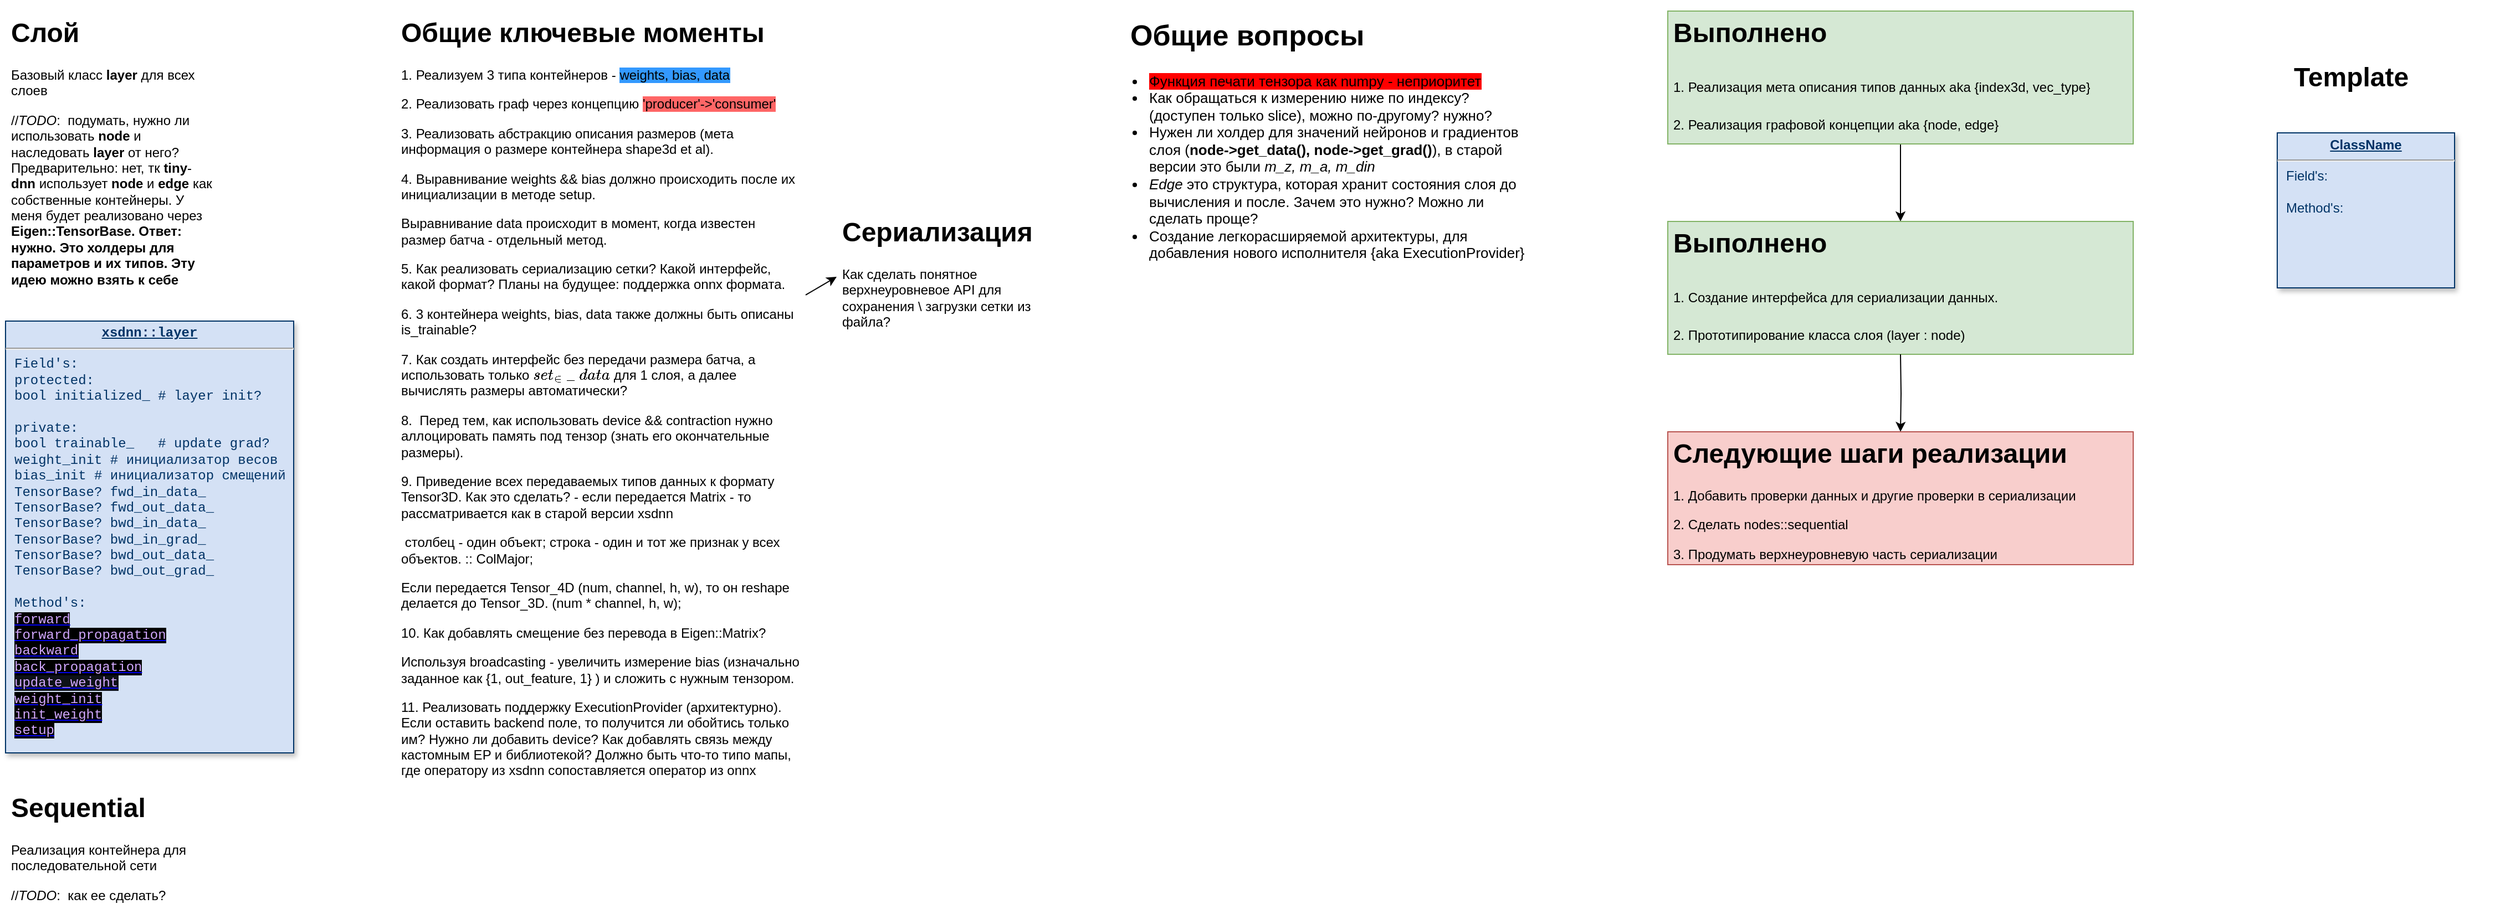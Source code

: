 <mxfile version="20.8.23" type="github" pages="10">
  <diagram name="xsdnn::main" id="efa7a0a1-bf9b-a30e-e6df-94a7791c09e9">
    <mxGraphModel dx="1312" dy="804" grid="1" gridSize="10" guides="1" tooltips="1" connect="1" arrows="1" fold="1" page="1" pageScale="1" pageWidth="2339" pageHeight="3300" background="none" math="0" shadow="0">
      <root>
        <mxCell id="0" />
        <mxCell id="1" parent="0" />
        <mxCell id="3jrJSmBCQ7t12A0o4Kmw-114" value="&lt;p style=&quot;margin: 0px; margin-top: 4px; text-align: center; text-decoration: underline;&quot;&gt;&lt;strong&gt;ClassName&lt;/strong&gt;&lt;/p&gt;&lt;hr&gt;&lt;p style=&quot;margin: 0px; margin-left: 8px;&quot;&gt;Field&#39;s:&lt;/p&gt;&lt;p style=&quot;margin: 0px; margin-left: 8px;&quot;&gt;&lt;br&gt;&lt;/p&gt;&lt;p style=&quot;margin: 0px; margin-left: 8px;&quot;&gt;Method&#39;s:&lt;/p&gt;" style="verticalAlign=top;align=left;overflow=fill;fontSize=12;fontFamily=Helvetica;html=1;strokeColor=#003366;shadow=1;fillColor=#D4E1F5;fontColor=#003366" parent="1" vertex="1">
          <mxGeometry x="2090" y="120" width="160" height="140" as="geometry" />
        </mxCell>
        <mxCell id="3jrJSmBCQ7t12A0o4Kmw-115" value="&lt;h1&gt;Слой&lt;/h1&gt;&lt;p&gt;Базовый класс &lt;b&gt;layer &lt;/b&gt;для всех слоев&lt;/p&gt;&lt;p&gt;&lt;span style=&quot;text-align: center;&quot;&gt;//&lt;i&gt;TODO&lt;/i&gt;:&amp;nbsp; подумать, нужно ли использовать &lt;b&gt;node&lt;/b&gt; и наследовать &lt;b&gt;layer&lt;/b&gt; от него? Предварительно: нет, тк &lt;b&gt;tiny&lt;/b&gt;-&lt;b&gt;dnn&lt;/b&gt; использует &lt;b&gt;node&lt;/b&gt; и &lt;b&gt;edge&lt;/b&gt; как собственные контейнеры. У меня будет реализовано через &lt;b&gt;Eigen::TensorBase. Ответ: нужно. Это холдеры для параметров и их типов. Эту идею можно взять к себе&lt;/b&gt;&lt;/span&gt;&lt;br&gt;&lt;/p&gt;&lt;p&gt;&lt;br&gt;&lt;/p&gt;" style="text;html=1;strokeColor=none;fillColor=none;spacing=5;spacingTop=-20;whiteSpace=wrap;overflow=hidden;rounded=0;" parent="1" vertex="1">
          <mxGeometry x="40" y="10" width="190" height="250" as="geometry" />
        </mxCell>
        <mxCell id="3jrJSmBCQ7t12A0o4Kmw-116" value="&lt;h1&gt;Template&lt;/h1&gt;" style="text;html=1;strokeColor=none;fillColor=none;spacing=5;spacingTop=-20;whiteSpace=wrap;overflow=hidden;rounded=0;" parent="1" vertex="1">
          <mxGeometry x="2100" y="50" width="190" height="50" as="geometry" />
        </mxCell>
        <mxCell id="3jrJSmBCQ7t12A0o4Kmw-117" value="&lt;p style=&quot;margin: 0px; margin-top: 4px; text-align: center; text-decoration: underline;&quot;&gt;&lt;b&gt;xsdnn::layer&lt;/b&gt;&lt;/p&gt;&lt;hr&gt;&lt;p style=&quot;margin: 0px; margin-left: 8px;&quot;&gt;Field&#39;s:&lt;/p&gt;&lt;p style=&quot;margin: 0px; margin-left: 8px;&quot;&gt;protected:&lt;/p&gt;&lt;p style=&quot;margin: 0px; margin-left: 8px;&quot;&gt;bool initialized_ # layer init?&lt;/p&gt;&lt;p style=&quot;margin: 0px; margin-left: 8px;&quot;&gt;&lt;br&gt;&lt;/p&gt;&lt;p style=&quot;margin: 0px; margin-left: 8px;&quot;&gt;private:&lt;/p&gt;&lt;p style=&quot;margin: 0px 0px 0px 8px;&quot;&gt;bool trainable_&amp;nbsp; &amp;nbsp;# update grad?&lt;/p&gt;&lt;p style=&quot;margin: 0px 0px 0px 8px;&quot;&gt;weight_init # инициализатор весов&lt;/p&gt;&lt;p style=&quot;margin: 0px 0px 0px 8px;&quot;&gt;bias_init # инициализатор смещений&lt;/p&gt;&lt;p style=&quot;margin: 0px; margin-left: 8px;&quot;&gt;TensorBase? fwd_in_data_&lt;/p&gt;&lt;p style=&quot;margin: 0px; margin-left: 8px;&quot;&gt;TensorBase? fwd_out_data_&lt;br&gt;&lt;/p&gt;&lt;p style=&quot;margin: 0px; margin-left: 8px;&quot;&gt;TensorBase? bwd_in_data_&lt;br&gt;&lt;/p&gt;&lt;p style=&quot;margin: 0px; margin-left: 8px;&quot;&gt;TensorBase? bwd_in_grad_&lt;br&gt;&lt;/p&gt;&lt;p style=&quot;margin: 0px; margin-left: 8px;&quot;&gt;TensorBase? bwd_out_data_&lt;br&gt;&lt;/p&gt;&lt;p style=&quot;margin: 0px; margin-left: 8px;&quot;&gt;TensorBase? bwd_out_grad_&lt;br&gt;&lt;/p&gt;&lt;p style=&quot;margin: 0px; margin-left: 8px;&quot;&gt;&lt;br&gt;&lt;/p&gt;&lt;p style=&quot;margin: 0px; margin-left: 8px;&quot;&gt;Method&#39;s:&lt;/p&gt;&lt;p style=&quot;margin: 0px; margin-left: 8px;&quot;&gt;&lt;a href=&quot;data:page/id,acLyr5f8MV2qwVlqdKkI&quot;&gt;&lt;font face=&quot;ui-monospace, SFMono-Regular, SF Mono, Menlo, Consolas, Liberation Mono, monospace&quot; color=&quot;#d2a8ff&quot; style=&quot;background-color: rgb(0, 0, 0);&quot;&gt;forward&lt;/font&gt;&lt;/a&gt;&lt;/p&gt;&lt;p style=&quot;margin: 0px; margin-left: 8px;&quot;&gt;&lt;a href=&quot;data:page/id,P51iXEZZl-BP7aw9WZGj&quot;&gt;&lt;font face=&quot;ui-monospace, SFMono-Regular, SF Mono, Menlo, Consolas, Liberation Mono, monospace&quot; color=&quot;#d2a8ff&quot; style=&quot;background-color: rgb(0, 0, 0);&quot;&gt;forward_propagation&lt;/font&gt;&lt;/a&gt;&lt;/p&gt;&lt;p style=&quot;margin: 0px; margin-left: 8px;&quot;&gt;&lt;a href=&quot;data:page/id,9vZ8QekkStvvB2-BGn0U&quot;&gt;&lt;font face=&quot;ui-monospace, SFMono-Regular, SF Mono, Menlo, Consolas, Liberation Mono, monospace&quot; color=&quot;#d2a8ff&quot; style=&quot;background-color: rgb(0, 0, 0);&quot;&gt;backward&lt;/font&gt;&lt;/a&gt;&lt;/p&gt;&lt;p style=&quot;margin: 0px; margin-left: 8px;&quot;&gt;&lt;a href=&quot;data:page/id,YzGOiIOgP3fO_uxTNOQc&quot;&gt;&lt;font face=&quot;ui-monospace, SFMono-Regular, SF Mono, Menlo, Consolas, Liberation Mono, monospace&quot; color=&quot;#d2a8ff&quot; style=&quot;background-color: rgb(0, 0, 0);&quot;&gt;back_propagation&lt;/font&gt;&lt;/a&gt;&lt;/p&gt;&lt;p style=&quot;margin: 0px; margin-left: 8px;&quot;&gt;&lt;span style=&quot;font-family: ui-monospace, SFMono-Regular, &amp;quot;SF Mono&amp;quot;, Menlo, Consolas, &amp;quot;Liberation Mono&amp;quot;, monospace; background-color: rgb(13, 17, 23);&quot;&gt;&lt;a style=&quot;&quot; href=&quot;data:page/id,1ntwXYWYcS74xLM6uAJB&quot;&gt;&lt;font color=&quot;#d2a8ff&quot;&gt;update_weight&lt;/font&gt;&lt;/a&gt;&lt;/span&gt;&lt;br&gt;&lt;/p&gt;&lt;p style=&quot;margin: 0px; margin-left: 8px;&quot;&gt;&lt;a style=&quot;background-color: rgb(0, 0, 0);&quot; href=&quot;data:page/id,imFPhnd7Cz6RNdqDAHEO&quot;&gt;&lt;font face=&quot;ui-monospace, SFMono-Regular, SF Mono, Menlo, Consolas, Liberation Mono, monospace&quot; color=&quot;#d2a8ff&quot;&gt;weight_init&lt;/font&gt;&lt;/a&gt;&lt;/p&gt;&lt;p style=&quot;margin: 0px; margin-left: 8px;&quot;&gt;&lt;a style=&quot;background-color: rgb(0, 0, 0);&quot; href=&quot;data:page/id,p6dzrHT5QFA6u9v4Chr_&quot;&gt;&lt;font color=&quot;#d2a8ff&quot;&gt;init_weight&lt;/font&gt;&lt;/a&gt;&lt;/p&gt;&lt;p style=&quot;margin: 0px; margin-left: 8px;&quot;&gt;&lt;a style=&quot;background-color: rgb(0, 0, 0);&quot; href=&quot;data:page/id,uzz6QVAgYd6YLyIYvyyA&quot;&gt;&lt;font color=&quot;#d2a8ff&quot;&gt;setup&lt;/font&gt;&lt;/a&gt;&lt;/p&gt;" style="verticalAlign=top;align=left;overflow=fill;fontSize=12;fontFamily=ui-monospace, SFMono-Regular, &quot;SF Mono&quot;, Menlo, Consolas, &quot;Liberation Mono&quot;, monospace;html=1;strokeColor=#003366;shadow=1;fillColor=#D4E1F5;fontColor=#003366" parent="1" vertex="1">
          <mxGeometry x="40" y="290" width="260" height="390" as="geometry" />
        </mxCell>
        <mxCell id="_2fx6bxfBk6hNO2VCk2_-2" value="&lt;h1&gt;Сериализация&lt;/h1&gt;&lt;p&gt;Как сделать понятное верхнеуровневое API для сохранения \ загрузки сетки из файла?&amp;nbsp;&lt;/p&gt;" style="text;html=1;strokeColor=none;fillColor=none;spacing=5;spacingTop=-20;whiteSpace=wrap;overflow=hidden;rounded=0;" parent="1" vertex="1">
          <mxGeometry x="790" y="190" width="190" height="120" as="geometry" />
        </mxCell>
        <mxCell id="FIbBD87SsG-cr0epnL6o-1" value="&lt;h1&gt;Общие вопросы&lt;/h1&gt;&lt;p&gt;&lt;br&gt;&lt;/p&gt;" style="text;html=1;strokeColor=none;fillColor=none;spacing=5;spacingTop=-20;whiteSpace=wrap;overflow=hidden;rounded=0;fontSize=13;" parent="1" vertex="1">
          <mxGeometry x="1050" y="10" width="270" height="120" as="geometry" />
        </mxCell>
        <mxCell id="FIbBD87SsG-cr0epnL6o-2" value="&lt;ul&gt;&lt;li&gt;&lt;span style=&quot;background-color: rgb(255, 0, 0);&quot;&gt;Функция печати тензора как numpy - неприоритет&lt;/span&gt;&lt;/li&gt;&lt;li&gt;Как обращаться к измерению ниже по индексу? (доступен только slice), можно по-другому? нужно?&amp;nbsp;&lt;/li&gt;&lt;li&gt;Нужен ли холдер для значений нейронов и градиентов слоя (&lt;b&gt;node-&amp;gt;get_data(), node-&amp;gt;get_grad()&lt;/b&gt;), в старой версии это были &lt;i&gt;m_z, m_a, m_din&lt;/i&gt;&lt;/li&gt;&lt;li&gt;&lt;i&gt;Edge &lt;/i&gt;это структура, которая хранит состояния слоя до вычисления и после. Зачем это нужно? Можно ли сделать проще?&lt;/li&gt;&lt;li&gt;Создание легкорасширяемой архитектуры, для добавления нового исполнителя {aka ExecutionProvider}&lt;/li&gt;&lt;/ul&gt;" style="text;strokeColor=none;fillColor=none;html=1;whiteSpace=wrap;verticalAlign=middle;overflow=hidden;fontSize=13;" parent="1" vertex="1">
          <mxGeometry x="1030" y="50" width="390" height="190" as="geometry" />
        </mxCell>
        <mxCell id="jkYTFeYgwC2KfP83L8r2-1" value="&lt;h1&gt;Sequential&lt;/h1&gt;&lt;p&gt;Реализация контейнера для&amp;nbsp; последовательной сети&lt;/p&gt;&lt;p&gt;&lt;span style=&quot;text-align: center;&quot;&gt;//&lt;i&gt;TODO&lt;/i&gt;:&amp;nbsp; как ее сделать?&lt;/span&gt;&lt;br&gt;&lt;/p&gt;&lt;p&gt;&lt;br&gt;&lt;/p&gt;" style="text;html=1;strokeColor=none;fillColor=none;spacing=5;spacingTop=-20;whiteSpace=wrap;overflow=hidden;rounded=0;" parent="1" vertex="1">
          <mxGeometry x="40" y="710" width="190" height="110" as="geometry" />
        </mxCell>
        <mxCell id="vlH5JGkJwxlnS23OrFSM-1" value="&lt;h1&gt;Общие ключевые моменты&lt;/h1&gt;&lt;p&gt;1. Реализуем 3 типа контейнеров - &lt;span style=&quot;background-color: rgb(51, 153, 255);&quot;&gt;weights, bias, data&lt;/span&gt;&lt;/p&gt;&lt;p&gt;2. Реализовать граф через концепцию &lt;span style=&quot;background-color: rgb(255, 102, 102);&quot;&gt;&#39;producer&#39;-&amp;gt;&#39;consumer&#39;&lt;/span&gt;&lt;/p&gt;&lt;p&gt;3. Реализовать абстракцию описания размеров (мета информация о размере контейнера shape3d et al).&amp;nbsp;&lt;/p&gt;&lt;p&gt;4. Выравнивание weights &amp;amp;&amp;amp; bias должно происходить после их инициализации в методе setup.&lt;/p&gt;&lt;p&gt;Выравнивание data происходит в момент, когда известен размер батча - отдельный метод.&lt;/p&gt;&lt;p&gt;5. Как реализовать сериализацию сетки? Какой интерфейс, какой формат? Планы на будущее: поддержка onnx формата.&lt;/p&gt;&lt;p&gt;6. 3 контейнера weights, bias, data также должны быть описаны is_trainable?&amp;nbsp;&lt;/p&gt;&lt;p&gt;7. Как создать интерфейс без передачи размера батча, а использовать только `set_in_data` для 1 слоя, а далее вычислять размеры автоматически?&lt;/p&gt;&lt;p&gt;8.&amp;nbsp; Перед тем, как использовать device &amp;amp;&amp;amp; contraction нужно аллоцировать память под тензор (знать его окончательные размеры).&lt;/p&gt;&lt;p&gt;9. Приведение всех передаваемых типов данных к формату Tensor3D. Как это сделать? - если передается Matrix - то рассматривается как в старой версии xsdnn&lt;/p&gt;&lt;p&gt;&amp;nbsp;столбец - один объект; строка - один и тот же признак у всех объектов. :: ColMajor;&lt;/p&gt;&lt;p&gt;Если передается Tensor_4D (num, channel, h, w), то он reshape делается до Tensor_3D. (num * channel, h, w);&lt;/p&gt;&lt;p&gt;10. Как добавлять смещение без перевода в Eigen::Matrix?&amp;nbsp;&lt;/p&gt;&lt;p&gt;Используя broadcasting - увеличить измерение bias (изначально заданное как {1, out_feature, 1} ) и сложить с нужным тензором.&amp;nbsp;&lt;/p&gt;&lt;p&gt;11. Реализовать поддержку ExecutionProvider (архитектурно). Если оставить backend поле, то получится ли обойтись только им? Нужно ли добавить device? Как добавлять связь между кастомным EP и библиотекой? Должно быть что-то типо мапы, где оператору из xsdnn сопоставляется оператор из onnx&lt;/p&gt;" style="text;html=1;strokeColor=none;fillColor=none;spacing=5;spacingTop=-20;whiteSpace=wrap;overflow=hidden;rounded=0;" parent="1" vertex="1">
          <mxGeometry x="392" y="10" width="370" height="730" as="geometry" />
        </mxCell>
        <mxCell id="-aHUlDHQ0JRG_QK1f5Hc-2" value="" style="edgeStyle=orthogonalEdgeStyle;rounded=0;orthogonalLoop=1;jettySize=auto;html=1;" parent="1" source="vlH5JGkJwxlnS23OrFSM-2" target="-aHUlDHQ0JRG_QK1f5Hc-1" edge="1">
          <mxGeometry relative="1" as="geometry" />
        </mxCell>
        <mxCell id="vlH5JGkJwxlnS23OrFSM-2" value="&lt;h1&gt;&lt;span style=&quot;background-color: initial;&quot;&gt;Выполнено&lt;/span&gt;&lt;/h1&gt;&lt;h1&gt;&lt;span style=&quot;background-color: initial; font-size: 12px; font-weight: normal;&quot;&gt;1. Реализация мета описания типов данных aka {index3d, vec_type}&lt;/span&gt;&lt;br&gt;&lt;/h1&gt;&lt;p&gt;2. Реализация графовой концепции aka {node, edge}&lt;/p&gt;" style="text;html=1;spacing=5;spacingTop=-20;whiteSpace=wrap;overflow=hidden;rounded=0;labelBackgroundColor=none;fillColor=#d5e8d4;strokeColor=#82b366;" parent="1" vertex="1">
          <mxGeometry x="1540" y="10" width="420" height="120" as="geometry" />
        </mxCell>
        <mxCell id="T77I6tmEs8zFwJfBUPsZ-1" value="" style="endArrow=classic;html=1;rounded=0;entryX=0;entryY=0.5;entryDx=0;entryDy=0;" parent="1" source="vlH5JGkJwxlnS23OrFSM-1" target="_2fx6bxfBk6hNO2VCk2_-2" edge="1">
          <mxGeometry width="50" height="50" relative="1" as="geometry">
            <mxPoint x="920" y="340" as="sourcePoint" />
            <mxPoint x="970" y="290" as="targetPoint" />
          </mxGeometry>
        </mxCell>
        <mxCell id="-aHUlDHQ0JRG_QK1f5Hc-1" value="&lt;h1&gt;&lt;span style=&quot;background-color: initial;&quot;&gt;Выполнено&lt;/span&gt;&lt;/h1&gt;&lt;h1&gt;&lt;span style=&quot;background-color: initial; font-size: 12px; font-weight: normal;&quot;&gt;1. Создание интерфейса для сериализации данных.&amp;nbsp;&lt;/span&gt;&lt;br&gt;&lt;/h1&gt;&lt;p&gt;2. Прототипирование класса слоя (layer : node)&lt;/p&gt;" style="text;html=1;spacing=5;spacingTop=-20;whiteSpace=wrap;overflow=hidden;rounded=0;labelBackgroundColor=none;fillColor=#d5e8d4;strokeColor=#82b366;" parent="1" vertex="1">
          <mxGeometry x="1540" y="200" width="420" height="120" as="geometry" />
        </mxCell>
        <mxCell id="XAud37Kml1fj0hQrQdyj-1" value="" style="edgeStyle=orthogonalEdgeStyle;rounded=0;orthogonalLoop=1;jettySize=auto;html=1;" parent="1" target="XAud37Kml1fj0hQrQdyj-2" edge="1">
          <mxGeometry relative="1" as="geometry">
            <mxPoint x="1750" y="320" as="sourcePoint" />
          </mxGeometry>
        </mxCell>
        <mxCell id="XAud37Kml1fj0hQrQdyj-2" value="&lt;h1&gt;Следующие шаги реализации&lt;/h1&gt;&lt;p&gt;1. Добавить проверки данных и другие проверки в сериализации&lt;br&gt;&lt;/p&gt;&lt;p&gt;2. Сделать nodes::sequential&lt;/p&gt;&lt;p&gt;3. Продумать верхнеуровневую часть сериализации&lt;/p&gt;" style="text;html=1;spacing=5;spacingTop=-20;whiteSpace=wrap;overflow=hidden;rounded=0;labelBackgroundColor=none;fillColor=#f8cecc;strokeColor=#b85450;" parent="1" vertex="1">
          <mxGeometry x="1540" y="390" width="420" height="120" as="geometry" />
        </mxCell>
      </root>
    </mxGraphModel>
  </diagram>
  <diagram id="acLyr5f8MV2qwVlqdKkI" name="layer::forward">
    <mxGraphModel dx="1312" dy="804" grid="1" gridSize="10" guides="1" tooltips="1" connect="1" arrows="1" fold="1" page="1" pageScale="1" pageWidth="583" pageHeight="827" math="0" shadow="0">
      <root>
        <mxCell id="0" />
        <mxCell id="1" parent="0" />
        <mxCell id="Bmp8aAYqUwf2WiW74yyu-1" value="&lt;font style=&quot;font-size: 17px;&quot;&gt;В tiny-dnn метод &lt;b&gt;forward&lt;/b&gt;() используются для создания контейнера, в который кладутся данные из кучи вычислительного графика -&amp;gt; они преобразуются в интерфейс слоя... Зачем это нужно? Хз&lt;/font&gt;" style="text;html=1;strokeColor=none;fillColor=none;align=left;verticalAlign=middle;whiteSpace=wrap;rounded=0;" parent="1" vertex="1">
          <mxGeometry x="3" width="580" height="90" as="geometry" />
        </mxCell>
        <mxCell id="Bmp8aAYqUwf2WiW74yyu-2" value="С большой доли вероятности данный метод мне не нужен, т.к &lt;b&gt;Eigen&lt;/b&gt; сам беспокоится об различных контейнерах.&lt;br&gt;&lt;br&gt;//&lt;b&gt;TODO&lt;/b&gt;: подумать про то, как организовать работу с несколькими измерениями TensorBase объектов. Предполагаемое решение - в методе forward() преобразовать данные к 4 мерному тензору. forward_propagation &amp;amp;&amp;amp; back_propagation будут работать только с 4 мерными тензорами, уменьшая размерность до нужного масштаба. Тогда появляется вопрос, как инициализировать слой?&amp;nbsp;&lt;br&gt;//&lt;b&gt;TODO&lt;/b&gt;: разработать логику аллоцирования памяти и преобразования входных данных в 4 мерный тензор и обратно.&lt;br&gt;//&lt;b&gt;THINK&lt;/b&gt;: можно ли в этом методе делать выравнивание? и подавать эти данные дальше для вычислений?&amp;nbsp;&lt;br&gt;&lt;span style=&quot;white-space: pre;&quot;&gt; &lt;/span&gt;Если данные выравнивать, они уже где то должны храниться до выравнивания. Где? Мб Edge-Node структуры?" style="text;html=1;strokeColor=none;fillColor=none;align=left;verticalAlign=middle;whiteSpace=wrap;rounded=0;fontSize=17;" parent="1" vertex="1">
          <mxGeometry x="2" y="100" width="580" height="340" as="geometry" />
        </mxCell>
        <mxCell id="uD0cILj6ARvdNZH_asx5-5" value="" style="endArrow=none;html=1;edgeStyle=orthogonalEdgeStyle;rounded=0;" parent="1" edge="1">
          <mxGeometry relative="1" as="geometry">
            <mxPoint x="280" y="610" as="sourcePoint" />
            <mxPoint x="280" y="730" as="targetPoint" />
          </mxGeometry>
        </mxCell>
        <mxCell id="uD0cILj6ARvdNZH_asx5-6" value="parent" style="edgeLabel;resizable=0;html=1;align=left;verticalAlign=bottom;fontSize=13;" parent="uD0cILj6ARvdNZH_asx5-5" connectable="0" vertex="1">
          <mxGeometry x="-1" relative="1" as="geometry">
            <mxPoint x="10" y="20" as="offset" />
          </mxGeometry>
        </mxCell>
        <mxCell id="uD0cILj6ARvdNZH_asx5-7" value="child" style="edgeLabel;resizable=0;html=1;align=right;verticalAlign=bottom;fontSize=14;" parent="uD0cILj6ARvdNZH_asx5-5" connectable="0" vertex="1">
          <mxGeometry x="1" relative="1" as="geometry">
            <mxPoint x="-10" as="offset" />
          </mxGeometry>
        </mxCell>
        <mxCell id="uD0cILj6ARvdNZH_asx5-9" value="&lt;p style=&quot;margin:0px;margin-top:4px;text-align:center;text-decoration:underline;&quot;&gt;&lt;b&gt;layer::forward&lt;/b&gt;&lt;/p&gt;&lt;p style=&quot;margin:0px;margin-left:8px;&quot;&gt;аллокация этих контейнеров происходит только один раз, при первом проходе сетки&lt;/p&gt;&lt;p style=&quot;margin:0px;margin-left:8px;&quot;&gt;&lt;span style=&quot;background-color: initial;&quot;&gt;fwd_in_data&amp;nbsp; &amp;nbsp;&lt;span style=&quot;&quot;&gt; &lt;/span&gt;= Tensor_4D().allocate()&amp;nbsp; &amp;nbsp;// создать необходимые измерения. см.&amp;nbsp;&lt;/span&gt;&lt;span style=&quot;background-color: rgb(43, 43, 43); color: rgb(169, 183, 198); font-family: &amp;quot;JetBrains Mono&amp;quot;, monospace;&quot;&gt;create_new_dim&lt;/span&gt;&lt;br&gt;&lt;/p&gt;&lt;p style=&quot;margin:0px;margin-left:8px;&quot;&gt;fwd_out_data&amp;nbsp; = Tensor_4D().allocate()&amp;nbsp; &amp;nbsp;// аналогично&lt;/p&gt;&lt;p style=&quot;margin:0px;margin-left:8px;&quot;&gt;alligned_fwd_in_data&amp;nbsp; &amp;nbsp;= AllignedTensor_4D(...)&amp;nbsp;&lt;/p&gt;&lt;p style=&quot;margin:0px;margin-left:8px;&quot;&gt;alligned_fwd_out_data = AllignedTensor_4D(...)&amp;nbsp;&lt;/p&gt;&lt;p style=&quot;margin:0px;margin-left:8px;&quot;&gt;&lt;br&gt;&lt;/p&gt;" style="verticalAlign=top;align=left;overflow=fill;fontSize=12;fontFamily=Helvetica;html=1;" parent="1" vertex="1">
          <mxGeometry y="470" width="580" height="100" as="geometry" />
        </mxCell>
      </root>
    </mxGraphModel>
  </diagram>
  <diagram id="P51iXEZZl-BP7aw9WZGj" name="layer::forward_propagation">
    <mxGraphModel dx="1312" dy="804" grid="1" gridSize="10" guides="1" tooltips="1" connect="1" arrows="1" fold="1" page="1" pageScale="1" pageWidth="583" pageHeight="827" math="0" shadow="0">
      <root>
        <mxCell id="0" />
        <mxCell id="1" parent="0" />
      </root>
    </mxGraphModel>
  </diagram>
  <diagram id="9vZ8QekkStvvB2-BGn0U" name="layer::backward">
    <mxGraphModel dx="1312" dy="804" grid="1" gridSize="10" guides="1" tooltips="1" connect="1" arrows="1" fold="1" page="1" pageScale="1" pageWidth="583" pageHeight="827" math="0" shadow="0">
      <root>
        <mxCell id="0" />
        <mxCell id="1" parent="0" />
      </root>
    </mxGraphModel>
  </diagram>
  <diagram id="YzGOiIOgP3fO_uxTNOQc" name="layer::back_propagation">
    <mxGraphModel dx="1312" dy="804" grid="1" gridSize="10" guides="1" tooltips="1" connect="1" arrows="1" fold="1" page="1" pageScale="1" pageWidth="583" pageHeight="827" math="0" shadow="0">
      <root>
        <mxCell id="0" />
        <mxCell id="1" parent="0" />
      </root>
    </mxGraphModel>
  </diagram>
  <diagram id="imFPhnd7Cz6RNdqDAHEO" name="layer::weight_init">
    <mxGraphModel dx="1312" dy="804" grid="1" gridSize="10" guides="1" tooltips="1" connect="1" arrows="1" fold="1" page="1" pageScale="1" pageWidth="583" pageHeight="827" math="0" shadow="0">
      <root>
        <mxCell id="0" />
        <mxCell id="1" parent="0" />
        <mxCell id="JN_ip96GImt4-f0A4xz0-1" value="&lt;h1&gt;Метод инициализации trainable W&amp;amp;B&lt;/h1&gt;" style="text;html=1;strokeColor=none;fillColor=none;spacing=5;spacingTop=-20;whiteSpace=wrap;overflow=hidden;rounded=0;" parent="1" vertex="1">
          <mxGeometry y="10" width="580" height="50" as="geometry" />
        </mxCell>
      </root>
    </mxGraphModel>
  </diagram>
  <diagram id="1ntwXYWYcS74xLM6uAJB" name="layer::update_weight">
    <mxGraphModel dx="1312" dy="804" grid="1" gridSize="10" guides="1" tooltips="1" connect="1" arrows="1" fold="1" page="1" pageScale="1" pageWidth="583" pageHeight="827" math="0" shadow="0">
      <root>
        <mxCell id="0" />
        <mxCell id="1" parent="0" />
      </root>
    </mxGraphModel>
  </diagram>
  <diagram id="p6dzrHT5QFA6u9v4Chr_" name="layer::init_weight">
    <mxGraphModel dx="1312" dy="804" grid="1" gridSize="10" guides="1" tooltips="1" connect="1" arrows="1" fold="1" page="1" pageScale="1" pageWidth="583" pageHeight="827" math="0" shadow="0">
      <root>
        <mxCell id="0" />
        <mxCell id="1" parent="0" />
      </root>
    </mxGraphModel>
  </diagram>
  <diagram id="uzz6QVAgYd6YLyIYvyyA" name="layer::setup">
    <mxGraphModel dx="1312" dy="804" grid="1" gridSize="10" guides="1" tooltips="1" connect="1" arrows="1" fold="1" page="1" pageScale="1" pageWidth="583" pageHeight="827" math="0" shadow="0">
      <root>
        <mxCell id="0" />
        <mxCell id="1" parent="0" />
        <mxCell id="TAu-FBMdEZbMYaXYSiBB-1" value="&lt;h1&gt;Ключевой метод для аллокации всех контейнеров&lt;/h1&gt;" style="text;html=1;align=center;verticalAlign=middle;resizable=0;points=[];autosize=1;strokeColor=none;fillColor=none;" parent="1" vertex="1">
          <mxGeometry x="270" y="30" width="630" height="70" as="geometry" />
        </mxCell>
        <mxCell id="7N-nF8bvZyM1MKo4GqTC-1" value="&lt;h3&gt;Общая концепция метода:&lt;/h3&gt;&lt;div&gt;1. Проверка, что можем сделать connection соединения &#39;producer&#39;-&amp;gt;&#39;consumer&#39;&lt;/div&gt;&lt;div&gt;2. Аллокация &#39;consumer&#39; контейнеров - fwd_out_, bwd_out контейнеров :: условно&lt;/div&gt;&lt;div&gt;3. Аллокация и инициализация weights &amp;amp;&amp;amp; bias, если они еще не инициализированы или их необходимо сбросить.&lt;/div&gt;" style="text;html=1;strokeColor=none;fillColor=none;align=left;verticalAlign=top;whiteSpace=wrap;rounded=0;" parent="1" vertex="1">
          <mxGeometry x="10" y="120" width="570" height="210" as="geometry" />
        </mxCell>
        <mxCell id="jQYCyNbgpwOg8DW3xvRe-4" value="" style="ellipse;html=1;shape=startState;fillColor=#000000;strokeColor=#ff0000;" parent="1" vertex="1">
          <mxGeometry x="785" y="140" width="30" height="30" as="geometry" />
        </mxCell>
        <mxCell id="jQYCyNbgpwOg8DW3xvRe-5" value="" style="edgeStyle=orthogonalEdgeStyle;html=1;verticalAlign=bottom;endArrow=open;endSize=8;strokeColor=#ff0000;rounded=0;entryX=0.5;entryY=0;entryDx=0;entryDy=0;" parent="1" source="jQYCyNbgpwOg8DW3xvRe-4" target="jQYCyNbgpwOg8DW3xvRe-7" edge="1">
          <mxGeometry relative="1" as="geometry">
            <mxPoint x="875" y="200" as="targetPoint" />
          </mxGeometry>
        </mxCell>
        <mxCell id="jQYCyNbgpwOg8DW3xvRe-7" value="check_size of in_shape vec &amp;amp;&amp;amp; out_shape vec" style="rhombus;whiteSpace=wrap;html=1;fillColor=#ffffc0;strokeColor=#ff0000;" parent="1" vertex="1">
          <mxGeometry x="700" y="240" width="200" height="130" as="geometry" />
        </mxCell>
        <mxCell id="jQYCyNbgpwOg8DW3xvRe-8" value="no" style="edgeStyle=orthogonalEdgeStyle;html=1;align=left;verticalAlign=bottom;endArrow=open;endSize=8;strokeColor=#ff0000;rounded=0;" parent="1" source="jQYCyNbgpwOg8DW3xvRe-7" edge="1">
          <mxGeometry x="-1" relative="1" as="geometry">
            <mxPoint x="960" y="305" as="targetPoint" />
          </mxGeometry>
        </mxCell>
        <mxCell id="jQYCyNbgpwOg8DW3xvRe-9" value="yes" style="edgeStyle=orthogonalEdgeStyle;html=1;align=left;verticalAlign=top;endArrow=open;endSize=8;strokeColor=#ff0000;rounded=0;" parent="1" source="jQYCyNbgpwOg8DW3xvRe-7" edge="1">
          <mxGeometry x="-1" relative="1" as="geometry">
            <mxPoint x="800" y="480" as="targetPoint" />
          </mxGeometry>
        </mxCell>
        <mxCell id="jQYCyNbgpwOg8DW3xvRe-10" value="" style="ellipse;html=1;shape=endState;fillColor=#000000;strokeColor=#ff0000;" parent="1" vertex="1">
          <mxGeometry x="960" y="290" width="30" height="30" as="geometry" />
        </mxCell>
        <mxCell id="jQYCyNbgpwOg8DW3xvRe-17" value="" style="edgeStyle=orthogonalEdgeStyle;rounded=0;orthogonalLoop=1;jettySize=auto;html=1;" parent="1" source="jQYCyNbgpwOg8DW3xvRe-11" target="jQYCyNbgpwOg8DW3xvRe-12" edge="1">
          <mxGeometry relative="1" as="geometry" />
        </mxCell>
        <mxCell id="jQYCyNbgpwOg8DW3xvRe-11" value="Аллокация через ith_node_out() consumer контейнеров" style="rounded=0;whiteSpace=wrap;html=1;" parent="1" vertex="1">
          <mxGeometry x="685" y="480" width="230" height="60" as="geometry" />
        </mxCell>
        <mxCell id="jQYCyNbgpwOg8DW3xvRe-12" value="need init w&amp;amp;b?" style="rhombus;whiteSpace=wrap;html=1;fillColor=#ffffc0;strokeColor=#ff0000;" parent="1" vertex="1">
          <mxGeometry x="725" y="590" width="150" height="80" as="geometry" />
        </mxCell>
        <mxCell id="jQYCyNbgpwOg8DW3xvRe-13" value="no" style="edgeStyle=orthogonalEdgeStyle;html=1;align=left;verticalAlign=bottom;endArrow=open;endSize=8;strokeColor=#ff0000;rounded=0;" parent="1" source="jQYCyNbgpwOg8DW3xvRe-12" edge="1">
          <mxGeometry x="-1" relative="1" as="geometry">
            <mxPoint x="960" y="630" as="targetPoint" />
          </mxGeometry>
        </mxCell>
        <mxCell id="jQYCyNbgpwOg8DW3xvRe-14" value="yes" style="edgeStyle=orthogonalEdgeStyle;html=1;align=left;verticalAlign=top;endArrow=open;endSize=8;strokeColor=#ff0000;rounded=0;entryX=0.5;entryY=0;entryDx=0;entryDy=0;" parent="1" source="jQYCyNbgpwOg8DW3xvRe-12" target="jQYCyNbgpwOg8DW3xvRe-18" edge="1">
          <mxGeometry x="-1" relative="1" as="geometry">
            <mxPoint x="800" y="730" as="targetPoint" />
          </mxGeometry>
        </mxCell>
        <mxCell id="jQYCyNbgpwOg8DW3xvRe-16" value="" style="ellipse;html=1;shape=endState;fillColor=#000000;strokeColor=#ff0000;" parent="1" vertex="1">
          <mxGeometry x="960" y="615" width="30" height="30" as="geometry" />
        </mxCell>
        <mxCell id="jQYCyNbgpwOg8DW3xvRe-21" value="" style="edgeStyle=orthogonalEdgeStyle;rounded=0;orthogonalLoop=1;jettySize=auto;html=1;" parent="1" source="jQYCyNbgpwOg8DW3xvRe-18" target="jQYCyNbgpwOg8DW3xvRe-19" edge="1">
          <mxGeometry relative="1" as="geometry" />
        </mxCell>
        <mxCell id="jQYCyNbgpwOg8DW3xvRe-18" value="&lt;a href=&quot;data:page/id,imFPhnd7Cz6RNdqDAHEO&quot;&gt;Аллокация и инициализация w&amp;amp;b&lt;/a&gt;" style="rounded=0;whiteSpace=wrap;html=1;" parent="1" vertex="1">
          <mxGeometry x="685" y="710" width="230" height="60" as="geometry" />
        </mxCell>
        <mxCell id="jQYCyNbgpwOg8DW3xvRe-19" value="" style="ellipse;html=1;shape=endState;fillColor=#000000;strokeColor=#ff0000;" parent="1" vertex="1">
          <mxGeometry x="785" y="797" width="30" height="30" as="geometry" />
        </mxCell>
      </root>
    </mxGraphModel>
  </diagram>
  <diagram id="WnbfVUyJ56-XTK0HdZ6o" name="serial::interface">
    <mxGraphModel dx="1312" dy="804" grid="1" gridSize="10" guides="1" tooltips="1" connect="1" arrows="1" fold="1" page="1" pageScale="1" pageWidth="583" pageHeight="827" math="0" shadow="0">
      <root>
        <mxCell id="0" />
        <mxCell id="1" parent="0" />
        <mxCell id="jVqgmW2yrg8SBwkRNUJC-1" value="&lt;h1&gt;Идея и интерфейс сериализации&lt;/h1&gt;&lt;p&gt;&lt;br&gt;&lt;/p&gt;" style="text;html=1;strokeColor=none;fillColor=none;spacing=5;spacingTop=-20;whiteSpace=wrap;overflow=hidden;rounded=0;align=center;" parent="1" vertex="1">
          <mxGeometry y="20" width="1160" height="40" as="geometry" />
        </mxCell>
        <mxCell id="jVqgmW2yrg8SBwkRNUJC-3" value="Необходимо реализовать сохранение и загрузку сети из файла.&amp;nbsp;&lt;br&gt;&lt;br&gt;Вопросы:&lt;br&gt;&lt;ol&gt;&lt;li&gt;В каком формате должна храниться обученная модель? Ответ: создать кастомный формат или использовать идею из xsdnn_old?&lt;/li&gt;&lt;li&gt;Как будет описан граф сети? Ответ: в виде JSON файла.&lt;/li&gt;&lt;/ol&gt;&lt;div&gt;&lt;span style=&quot;white-space: pre;&quot;&gt; &lt;/span&gt;В JSON обязательно хранить:&lt;br&gt;&lt;/div&gt;&lt;div&gt;&lt;ul&gt;&lt;li&gt;Пользовательское название (архитектуру) сети&lt;/li&gt;&lt;li&gt;Кол-во слоев (в том числе активации, которые хранятся просто как факт того, что они там есть)&lt;/li&gt;&lt;li&gt;Каждый слой должен содержать meta информацию о себе - размеры weights &amp;amp; bias, например.&amp;nbsp;&lt;/li&gt;&lt;/ul&gt;&lt;/div&gt;" style="text;html=1;strokeColor=none;fillColor=none;align=left;verticalAlign=middle;whiteSpace=wrap;rounded=0;" parent="1" vertex="1">
          <mxGeometry y="80" width="1160" height="280" as="geometry" />
        </mxCell>
        <mxCell id="jVqgmW2yrg8SBwkRNUJC-4" value="&lt;h1&gt;Ванильное представление сериализации&lt;/h1&gt;" style="text;html=1;strokeColor=none;fillColor=none;spacing=5;spacingTop=-20;whiteSpace=wrap;overflow=hidden;rounded=0;align=center;" parent="1" vertex="1">
          <mxGeometry y="430" width="1160" height="40" as="geometry" />
        </mxCell>
        <mxCell id="jVqgmW2yrg8SBwkRNUJC-20" value="&lt;p style=&quot;margin:0px;margin-top:4px;text-align:center;&quot;&gt;&lt;i&gt;&amp;lt;template &amp;lt;spec&amp;gt;&amp;gt;&lt;/i&gt;&lt;br&gt;&lt;b&gt;struct save-load&lt;/b&gt;&lt;/p&gt;&lt;hr size=&quot;1&quot;&gt;&lt;p style=&quot;margin:0px;margin-left:4px;&quot;&gt;+ field1: Type&lt;br&gt;+ field2: Type&lt;/p&gt;&lt;p style=&quot;margin:0px;margin-left:4px;&quot;&gt;&lt;br&gt;&lt;/p&gt;&lt;hr size=&quot;1&quot;&gt;&lt;p style=&quot;margin:0px;margin-left:4px;&quot;&gt;+ cerial_meta(json-node, node-index, param-holder): void&lt;br&gt;+ cerial_wb(in_shape): void&lt;/p&gt;&lt;p style=&quot;margin:0px;margin-left:4px;&quot;&gt;&lt;br&gt;&lt;/p&gt;&lt;p style=&quot;margin:0px;margin-left:4px;&quot;&gt;+ decerial_wb(json-node, in_shape, cerial_vec, param-holder): void&lt;/p&gt;" style="verticalAlign=top;align=left;overflow=fill;fontSize=12;fontFamily=Helvetica;html=1;" parent="1" vertex="1">
          <mxGeometry x="40" y="520" width="370" height="190" as="geometry" />
        </mxCell>
        <mxCell id="jVqgmW2yrg8SBwkRNUJC-21" value="" style="shape=singleArrow;whiteSpace=wrap;html=1;arrowWidth=0.4;arrowSize=0.4;align=left;verticalAlign=top;fillColor=rgb(255, 255, 255);" parent="1" vertex="1">
          <mxGeometry x="460" y="585" width="80" height="60" as="geometry" />
        </mxCell>
        <mxCell id="jVqgmW2yrg8SBwkRNUJC-23" value="&lt;span style=&quot;background-color: rgb(255, 255, 255);&quot;&gt;&lt;b&gt;&lt;font style=&quot;font-size: 14px;&quot;&gt;cerial_meta&lt;/font&gt;&lt;/b&gt;&lt;/span&gt;" style="shape=umlFrame;whiteSpace=wrap;html=1;width=160;height=40;boundedLbl=1;verticalAlign=middle;align=left;spacingLeft=5;" parent="1" vertex="1">
          <mxGeometry x="590" y="520" width="340" height="190" as="geometry" />
        </mxCell>
        <mxCell id="jVqgmW2yrg8SBwkRNUJC-25" value="writing_to_json a.k.a.&amp;nbsp;&lt;br&gt;{fill_meta_info}" style="shape=parallelogram;perimeter=parallelogramPerimeter;whiteSpace=wrap;html=1;fixedSize=1;labelBackgroundColor=#FFFFFF;fontSize=14;" parent="1" vertex="1">
          <mxGeometry x="670" y="605" width="180" height="40" as="geometry" />
        </mxCell>
        <mxCell id="jVqgmW2yrg8SBwkRNUJC-26" value="&lt;span style=&quot;background-color: rgb(255, 255, 255);&quot;&gt;&lt;b&gt;&lt;font style=&quot;font-size: 14px;&quot;&gt;cerial_wb&lt;/font&gt;&lt;/b&gt;&lt;/span&gt;" style="shape=umlFrame;whiteSpace=wrap;html=1;width=160;height=40;boundedLbl=1;verticalAlign=middle;align=left;spacingLeft=5;" parent="1" vertex="1">
          <mxGeometry x="1030" y="520" width="400" height="190" as="geometry" />
        </mxCell>
        <mxCell id="jVqgmW2yrg8SBwkRNUJC-32" value="" style="edgeStyle=orthogonalEdgeStyle;rounded=0;orthogonalLoop=1;jettySize=auto;html=1;fontSize=14;" parent="1" source="jVqgmW2yrg8SBwkRNUJC-28" target="jVqgmW2yrg8SBwkRNUJC-31" edge="1">
          <mxGeometry relative="1" as="geometry" />
        </mxCell>
        <mxCell id="jVqgmW2yrg8SBwkRNUJC-28" value="trainable?" style="rhombus;whiteSpace=wrap;html=1;fillColor=#ffffc0;strokeColor=#ff0000;labelBackgroundColor=#FFFFFF;fontSize=14;" parent="1" vertex="1">
          <mxGeometry x="1040" y="565" width="100" height="55" as="geometry" />
        </mxCell>
        <mxCell id="jVqgmW2yrg8SBwkRNUJC-30" value="y" style="edgeStyle=orthogonalEdgeStyle;html=1;align=left;verticalAlign=top;endArrow=open;endSize=8;strokeColor=#ff0000;rounded=0;fontSize=14;" parent="1" source="jVqgmW2yrg8SBwkRNUJC-28" edge="1">
          <mxGeometry x="-1" relative="1" as="geometry">
            <mxPoint x="1090" y="640" as="targetPoint" />
          </mxGeometry>
        </mxCell>
        <mxCell id="jVqgmW2yrg8SBwkRNUJC-31" value="" style="ellipse;html=1;shape=endState;fillColor=#000000;strokeColor=#ff0000;labelBackgroundColor=#FFFFFF;fontSize=14;" parent="1" vertex="1">
          <mxGeometry x="1180" y="578" width="30" height="30" as="geometry" />
        </mxCell>
        <mxCell id="jVqgmW2yrg8SBwkRNUJC-35" value="" style="edgeStyle=orthogonalEdgeStyle;rounded=0;orthogonalLoop=1;jettySize=auto;html=1;fontSize=14;" parent="1" source="jVqgmW2yrg8SBwkRNUJC-33" target="jVqgmW2yrg8SBwkRNUJC-34" edge="1">
          <mxGeometry relative="1" as="geometry" />
        </mxCell>
        <mxCell id="jVqgmW2yrg8SBwkRNUJC-33" value="copy data to 1-d vector" style="shape=parallelogram;perimeter=parallelogramPerimeter;whiteSpace=wrap;html=1;fixedSize=1;labelBackgroundColor=#FFFFFF;fontSize=14;" parent="1" vertex="1">
          <mxGeometry x="1030" y="640" width="180" height="60" as="geometry" />
        </mxCell>
        <mxCell id="jVqgmW2yrg8SBwkRNUJC-34" value="call io::cerial_vec()" style="shape=parallelogram;perimeter=parallelogramPerimeter;whiteSpace=wrap;html=1;fixedSize=1;labelBackgroundColor=#FFFFFF;fontSize=14;fillColor=rgb(255, 255, 255);" parent="1" vertex="1">
          <mxGeometry x="1240" y="640" width="180" height="60" as="geometry" />
        </mxCell>
        <mxCell id="jVqgmW2yrg8SBwkRNUJC-36" value="" style="shape=singleArrow;whiteSpace=wrap;html=1;arrowWidth=0.4;arrowSize=0.4;align=left;verticalAlign=top;fillColor=rgb(255, 255, 255);rotation=90;" parent="1" vertex="1">
          <mxGeometry x="160" y="750" width="80" height="60" as="geometry" />
        </mxCell>
        <mxCell id="jVqgmW2yrg8SBwkRNUJC-37" value="&lt;span style=&quot;background-color: rgb(255, 255, 255);&quot;&gt;&lt;b&gt;&lt;font style=&quot;font-size: 14px;&quot;&gt;decerial_wb&lt;/font&gt;&lt;/b&gt;&lt;/span&gt;" style="shape=umlFrame;whiteSpace=wrap;html=1;width=160;height=40;boundedLbl=1;verticalAlign=middle;align=left;spacingLeft=5;" parent="1" vertex="1">
          <mxGeometry x="40" y="880" width="340" height="310" as="geometry" />
        </mxCell>
        <mxCell id="jVqgmW2yrg8SBwkRNUJC-38" value="На вход подается json-noda, контейнер входных концептов, холдер для параметров и прочитанный из бинарного файла вектор весов и смещений&amp;nbsp;" style="text;html=1;strokeColor=none;fillColor=none;align=center;verticalAlign=middle;whiteSpace=wrap;rounded=0;labelBackgroundColor=#FFFFFF;fontSize=14;" parent="1" vertex="1">
          <mxGeometry x="40" y="940" width="340" height="30" as="geometry" />
        </mxCell>
        <mxCell id="jVqgmW2yrg8SBwkRNUJC-39" value="trainable?" style="rhombus;whiteSpace=wrap;html=1;fillColor=#ffffc0;strokeColor=#ff0000;labelBackgroundColor=#FFFFFF;fontSize=14;" parent="1" vertex="1">
          <mxGeometry x="40" y="1000" width="130" height="60" as="geometry" />
        </mxCell>
        <mxCell id="jVqgmW2yrg8SBwkRNUJC-40" value="no" style="edgeStyle=orthogonalEdgeStyle;html=1;align=left;verticalAlign=bottom;endArrow=open;endSize=8;strokeColor=#ff0000;rounded=0;fontSize=14;" parent="1" source="jVqgmW2yrg8SBwkRNUJC-39" edge="1">
          <mxGeometry x="-1" relative="1" as="geometry">
            <mxPoint x="230" y="1030" as="targetPoint" />
          </mxGeometry>
        </mxCell>
        <mxCell id="jVqgmW2yrg8SBwkRNUJC-41" value="yes" style="edgeStyle=orthogonalEdgeStyle;html=1;align=left;verticalAlign=top;endArrow=open;endSize=8;strokeColor=#ff0000;rounded=0;fontSize=14;" parent="1" source="jVqgmW2yrg8SBwkRNUJC-39" edge="1">
          <mxGeometry x="-1" relative="1" as="geometry">
            <mxPoint x="105" y="1080" as="targetPoint" />
          </mxGeometry>
        </mxCell>
        <mxCell id="jVqgmW2yrg8SBwkRNUJC-42" value="" style="ellipse;html=1;shape=endState;fillColor=#000000;strokeColor=#ff0000;labelBackgroundColor=#FFFFFF;fontSize=14;" parent="1" vertex="1">
          <mxGeometry x="230" y="1015" width="30" height="30" as="geometry" />
        </mxCell>
        <mxCell id="jVqgmW2yrg8SBwkRNUJC-43" value="Установить значения как необходимо" style="shape=parallelogram;perimeter=parallelogramPerimeter;whiteSpace=wrap;html=1;fixedSize=1;labelBackgroundColor=#FFFFFF;fontSize=14;" parent="1" vertex="1">
          <mxGeometry x="40" y="1080" width="300" height="60" as="geometry" />
        </mxCell>
      </root>
    </mxGraphModel>
  </diagram>
</mxfile>

